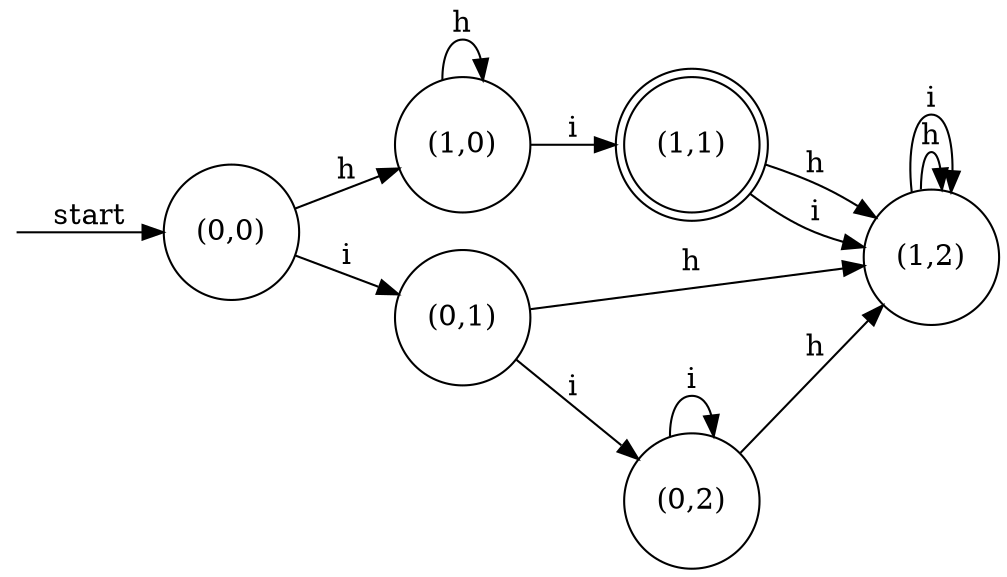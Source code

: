 digraph dfa {
    rankdir = LR;
    node [shape = circle];
    __start [style = invis, shape = point];
    __start -> "(0,0)" [ label = "start" ];
    node [shape = doublecircle]; "(1,1)"
    node [shape = circle];
    "(0,0)" -> "(1,0)" [ label = "h" ];
    "(0,0)" -> "(0,1)" [ label = "i" ];
    "(0,1)" -> "(1,2)" [ label = "h" ];
    "(0,1)" -> "(0,2)" [ label = "i" ];
    "(0,2)" -> "(1,2)" [ label = "h" ];
    "(0,2)" -> "(0,2)" [ label = "i" ];
    "(1,0)" -> "(1,0)" [ label = "h" ];
    "(1,0)" -> "(1,1)" [ label = "i" ];
    "(1,1)" -> "(1,2)" [ label = "h" ];
    "(1,1)" -> "(1,2)" [ label = "i" ];
    "(1,2)" -> "(1,2)" [ label = "h" ];
    "(1,2)" -> "(1,2)" [ label = "i" ];
}
